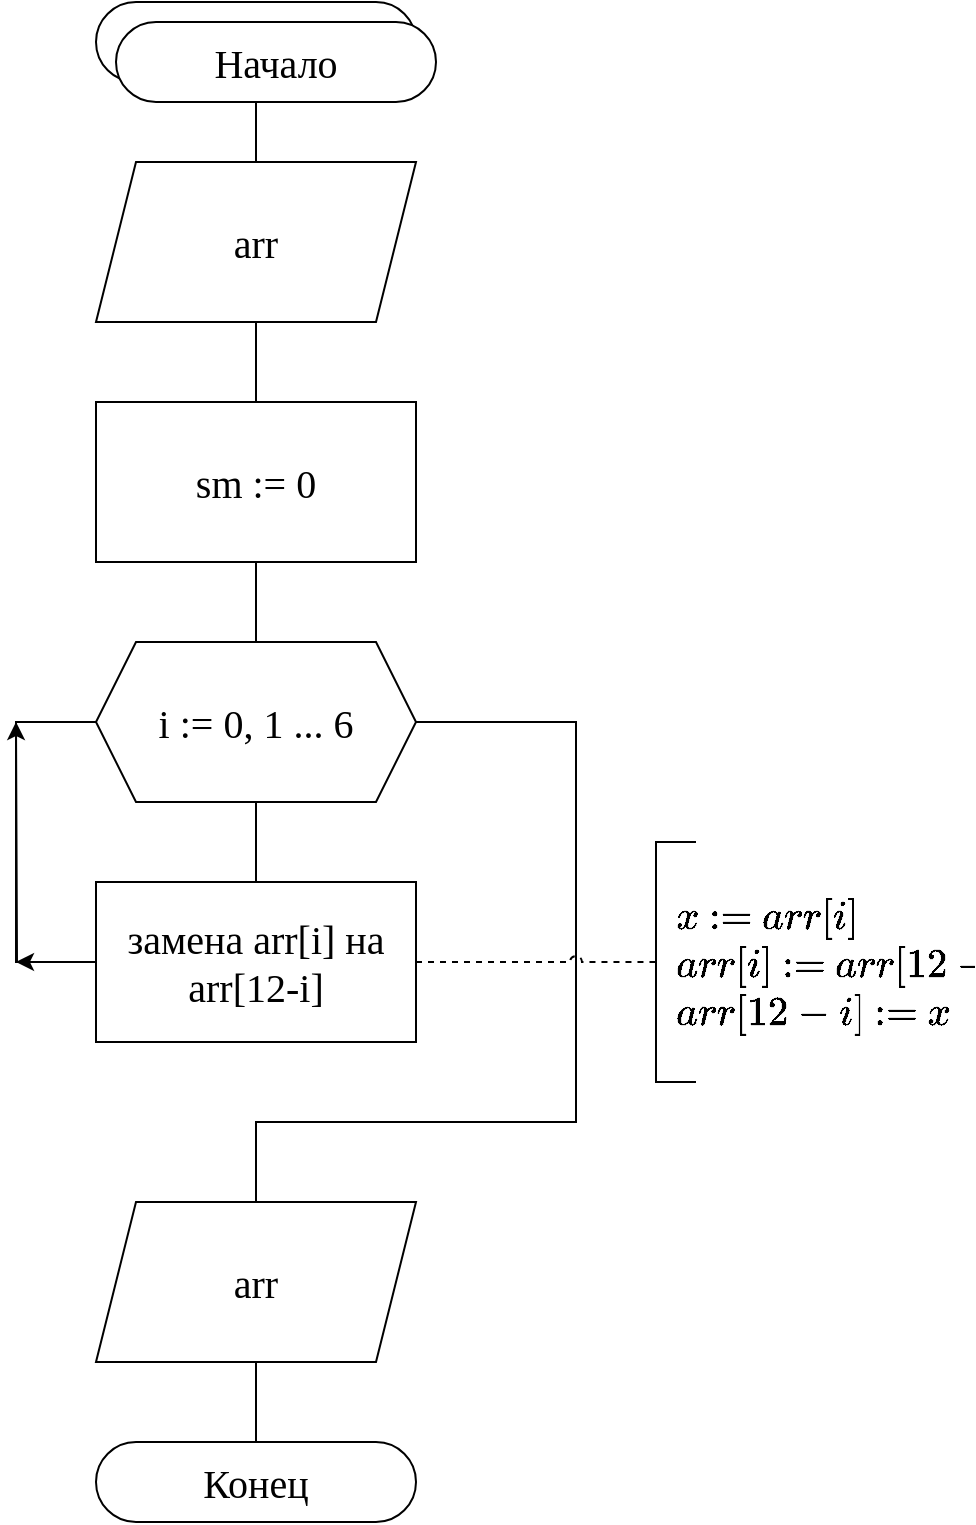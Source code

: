 <mxfile version="15.2.7" type="device"><diagram id="_5_AL2z0TjwApE0u9Yzk" name="Страница 1"><mxGraphModel dx="1024" dy="592" grid="1" gridSize="10" guides="1" tooltips="1" connect="1" arrows="1" fold="1" page="1" pageScale="1" pageWidth="827" pageHeight="1169" math="1" shadow="0"><root><mxCell id="0"/><mxCell id="1" parent="0"/><mxCell id="yRPgNeUNGmJjMCX-NoE3-1" style="edgeStyle=orthogonalEdgeStyle;rounded=0;orthogonalLoop=1;jettySize=auto;html=1;exitX=0.5;exitY=1;exitDx=0;exitDy=0;entryX=0.5;entryY=0;entryDx=0;entryDy=0;endArrow=none;endFill=0;fontFamily=Times New Roman;fontStyle=0;fontSize=20;" parent="1" source="yRPgNeUNGmJjMCX-NoE3-2" target="yRPgNeUNGmJjMCX-NoE3-4" edge="1"><mxGeometry relative="1" as="geometry"/></mxCell><mxCell id="yRPgNeUNGmJjMCX-NoE3-2" value="Начало" style="rounded=1;whiteSpace=wrap;html=1;arcSize=50;fontFamily=Times New Roman;fontStyle=0;fontSize=20;" parent="1" vertex="1"><mxGeometry x="280" y="80" width="160" height="40" as="geometry"/></mxCell><mxCell id="yRPgNeUNGmJjMCX-NoE3-3" style="edgeStyle=orthogonalEdgeStyle;rounded=0;orthogonalLoop=1;jettySize=auto;html=1;exitX=0.5;exitY=1;exitDx=0;exitDy=0;endArrow=none;endFill=0;fontFamily=Times New Roman;fontStyle=0;fontSize=20;" parent="1" source="yRPgNeUNGmJjMCX-NoE3-4" target="yRPgNeUNGmJjMCX-NoE3-6" edge="1"><mxGeometry relative="1" as="geometry"/></mxCell><mxCell id="yRPgNeUNGmJjMCX-NoE3-4" value="arr" style="shape=parallelogram;perimeter=parallelogramPerimeter;whiteSpace=wrap;html=1;fixedSize=1;fontFamily=Times New Roman;fontStyle=0;fontSize=20;" parent="1" vertex="1"><mxGeometry x="280" y="160" width="160" height="80" as="geometry"/></mxCell><mxCell id="yRPgNeUNGmJjMCX-NoE3-5" style="edgeStyle=orthogonalEdgeStyle;rounded=0;orthogonalLoop=1;jettySize=auto;html=1;exitX=0.5;exitY=1;exitDx=0;exitDy=0;entryX=0.5;entryY=0;entryDx=0;entryDy=0;endArrow=none;endFill=0;fontFamily=Times New Roman;fontStyle=0;fontSize=20;" parent="1" source="yRPgNeUNGmJjMCX-NoE3-6" target="yRPgNeUNGmJjMCX-NoE3-9" edge="1"><mxGeometry relative="1" as="geometry"/></mxCell><mxCell id="yRPgNeUNGmJjMCX-NoE3-6" value="sm := 0" style="rounded=0;whiteSpace=wrap;html=1;fontFamily=Times New Roman;fontStyle=0;fontSize=20;" parent="1" vertex="1"><mxGeometry x="280" y="280" width="160" height="80" as="geometry"/></mxCell><mxCell id="yRPgNeUNGmJjMCX-NoE3-7" style="edgeStyle=orthogonalEdgeStyle;rounded=0;orthogonalLoop=1;jettySize=auto;html=1;exitX=0.5;exitY=1;exitDx=0;exitDy=0;entryX=0.5;entryY=0;entryDx=0;entryDy=0;endArrow=none;endFill=0;fontFamily=Times New Roman;fontStyle=0;fontSize=20;" parent="1" source="yRPgNeUNGmJjMCX-NoE3-9" target="yRPgNeUNGmJjMCX-NoE3-13" edge="1"><mxGeometry relative="1" as="geometry"/></mxCell><mxCell id="yRPgNeUNGmJjMCX-NoE3-8" style="edgeStyle=orthogonalEdgeStyle;rounded=0;orthogonalLoop=1;jettySize=auto;html=1;entryX=0.5;entryY=0;entryDx=0;entryDy=0;endArrow=none;endFill=0;exitX=1;exitY=0.5;exitDx=0;exitDy=0;fontFamily=Times New Roman;fontStyle=0;fontSize=20;" parent="1" source="yRPgNeUNGmJjMCX-NoE3-9" target="yRPgNeUNGmJjMCX-NoE3-15" edge="1"><mxGeometry relative="1" as="geometry"><Array as="points"><mxPoint x="520" y="440"/><mxPoint x="520" y="640"/><mxPoint x="360" y="640"/></Array></mxGeometry></mxCell><mxCell id="yRPgNeUNGmJjMCX-NoE3-9" value="i := 0, 1 ... 6" style="shape=hexagon;perimeter=hexagonPerimeter2;whiteSpace=wrap;html=1;fixedSize=1;size=20;fontFamily=Times New Roman;fontStyle=0;fontSize=20;" parent="1" vertex="1"><mxGeometry x="280" y="400" width="160" height="80" as="geometry"/></mxCell><mxCell id="yRPgNeUNGmJjMCX-NoE3-10" style="edgeStyle=orthogonalEdgeStyle;rounded=0;orthogonalLoop=1;jettySize=auto;html=1;exitX=0;exitY=0.5;exitDx=0;exitDy=0;endArrow=classic;endFill=1;fontFamily=Times New Roman;fontStyle=0;fontSize=20;" parent="1" source="yRPgNeUNGmJjMCX-NoE3-13" edge="1"><mxGeometry relative="1" as="geometry"><mxPoint x="240" y="560" as="targetPoint"/></mxGeometry></mxCell><mxCell id="yRPgNeUNGmJjMCX-NoE3-11" style="edgeStyle=orthogonalEdgeStyle;rounded=0;orthogonalLoop=1;jettySize=auto;html=1;endArrow=classic;endFill=1;fontFamily=Times New Roman;fontStyle=0;fontSize=20;" parent="1" source="yRPgNeUNGmJjMCX-NoE3-13" edge="1"><mxGeometry relative="1" as="geometry"><mxPoint x="240" y="440" as="targetPoint"/></mxGeometry></mxCell><mxCell id="yRPgNeUNGmJjMCX-NoE3-12" style="edgeStyle=orthogonalEdgeStyle;rounded=0;orthogonalLoop=1;jettySize=auto;html=1;entryX=0;entryY=0.5;entryDx=0;entryDy=0;endArrow=none;endFill=0;exitX=0;exitY=0.5;exitDx=0;exitDy=0;fontFamily=Times New Roman;fontStyle=0;fontSize=20;" parent="1" source="yRPgNeUNGmJjMCX-NoE3-13" target="yRPgNeUNGmJjMCX-NoE3-9" edge="1"><mxGeometry relative="1" as="geometry"><Array as="points"><mxPoint x="240" y="560"/><mxPoint x="240" y="440"/></Array></mxGeometry></mxCell><mxCell id="yRPgNeUNGmJjMCX-NoE3-13" value="замена arr[i] на arr[12-i]" style="rounded=0;whiteSpace=wrap;html=1;fontFamily=Times New Roman;fontStyle=0;fontSize=20;" parent="1" vertex="1"><mxGeometry x="280" y="520" width="160" height="80" as="geometry"/></mxCell><mxCell id="yRPgNeUNGmJjMCX-NoE3-14" value="" style="edgeStyle=orthogonalEdgeStyle;rounded=0;orthogonalLoop=1;jettySize=auto;html=1;endArrow=none;endFill=0;fontFamily=Times New Roman;fontStyle=0;fontSize=20;" parent="1" source="yRPgNeUNGmJjMCX-NoE3-15" target="yRPgNeUNGmJjMCX-NoE3-16" edge="1"><mxGeometry relative="1" as="geometry"/></mxCell><mxCell id="yRPgNeUNGmJjMCX-NoE3-15" value="arr" style="shape=parallelogram;perimeter=parallelogramPerimeter;whiteSpace=wrap;html=1;fixedSize=1;fontFamily=Times New Roman;fontStyle=0;fontSize=20;" parent="1" vertex="1"><mxGeometry x="280" y="680" width="160" height="80" as="geometry"/></mxCell><mxCell id="yRPgNeUNGmJjMCX-NoE3-16" value="Конец" style="rounded=1;whiteSpace=wrap;html=1;arcSize=50;fontFamily=Times New Roman;fontStyle=0;fontSize=20;" parent="1" vertex="1"><mxGeometry x="280" y="800" width="160" height="40" as="geometry"/></mxCell><mxCell id="yRPgNeUNGmJjMCX-NoE3-17" style="edgeStyle=orthogonalEdgeStyle;rounded=0;orthogonalLoop=1;jettySize=auto;html=1;entryX=0;entryY=0.5;entryDx=0;entryDy=0;entryPerimeter=0;endArrow=none;endFill=0;dashed=1;jumpStyle=arc;" parent="1" target="yRPgNeUNGmJjMCX-NoE3-18" edge="1"><mxGeometry relative="1" as="geometry"><mxPoint x="440" y="560" as="sourcePoint"/></mxGeometry></mxCell><mxCell id="yRPgNeUNGmJjMCX-NoE3-18" value="&lt;font style=&quot;text-align: center ; font-size: 16px&quot;&gt;&lt;span style=&quot;font-size: 20px&quot;&gt;`x := arr[i]`&lt;/span&gt;&lt;br style=&quot;font-size: 20px&quot;&gt;&lt;span style=&quot;font-size: 20px&quot;&gt;`arr[i] := arr[12-i]`&lt;/span&gt;&lt;br style=&quot;font-size: 20px&quot;&gt;&lt;span style=&quot;font-size: 20px&quot;&gt;`arr[12-i] := x`&lt;/span&gt;&lt;br&gt;&lt;/font&gt;" style="strokeWidth=1;html=1;shape=mxgraph.flowchart.annotation_1;align=left;pointerEvents=1;fontFamily=Times New Roman;spacing=10;" parent="1" vertex="1"><mxGeometry x="560" y="500" width="20" height="120" as="geometry"/></mxCell><mxCell id="-2xZRBFKwBG0sKJoOAJ4-1" value="Начало" style="rounded=1;whiteSpace=wrap;html=1;arcSize=50;fontFamily=Times New Roman;fontStyle=0;fontSize=20;" vertex="1" parent="1"><mxGeometry x="290" y="90" width="160" height="40" as="geometry"/></mxCell></root></mxGraphModel></diagram></mxfile>